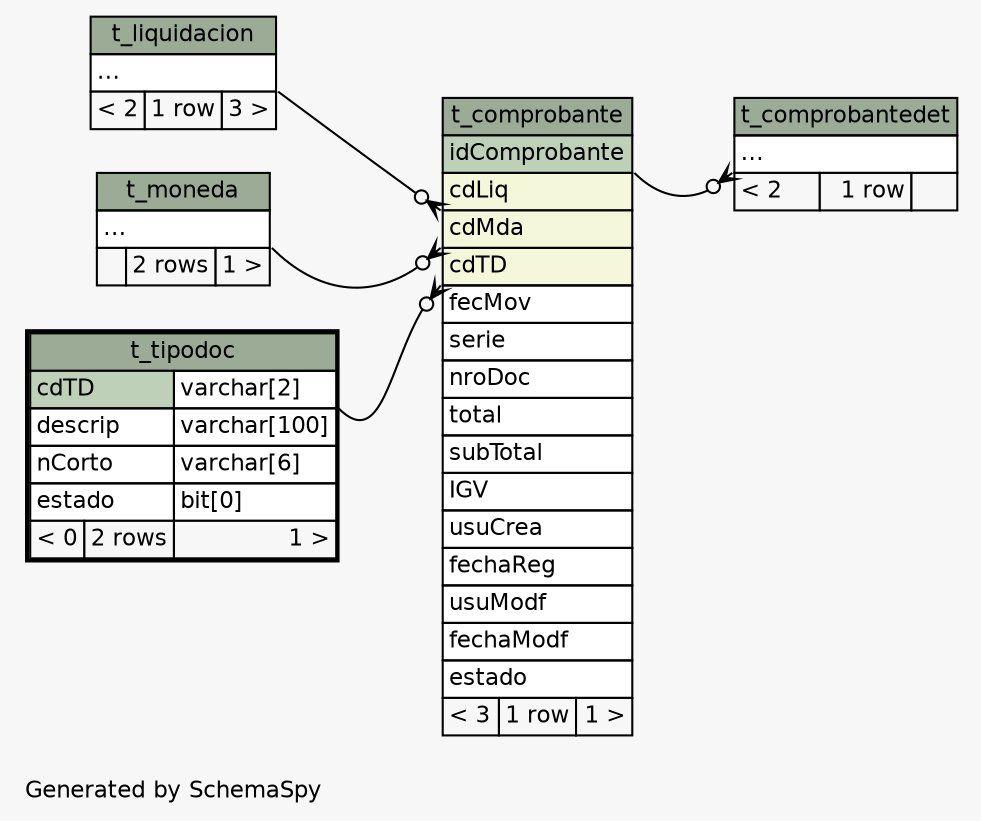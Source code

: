 // dot null on Windows 7 6.1
// SchemaSpy rev 590
digraph "twoDegreesRelationshipsDiagram" {
  graph [
    rankdir="RL"
    bgcolor="#f7f7f7"
    label="\nGenerated by SchemaSpy"
    labeljust="l"
    nodesep="0.18"
    ranksep="0.46"
    fontname="Helvetica"
    fontsize="11"
  ];
  node [
    fontname="Helvetica"
    fontsize="11"
    shape="plaintext"
  ];
  edge [
    arrowsize="0.8"
  ];
  "t_comprobante":"cdLiq":sw -> "t_liquidacion":"elipses":se [arrowhead=none dir=back arrowtail=crowodot];
  "t_comprobante":"cdMda":sw -> "t_moneda":"elipses":se [arrowhead=none dir=back arrowtail=crowodot];
  "t_comprobante":"cdTD":sw -> "t_tipodoc":"cdTD.type":se [arrowhead=none dir=back arrowtail=crowodot];
  "t_comprobantedet":"elipses":sw -> "t_comprobante":"idComprobante":se [arrowhead=none dir=back arrowtail=crowodot];
  "t_comprobante" [
    label=<
    <TABLE BORDER="0" CELLBORDER="1" CELLSPACING="0" BGCOLOR="#ffffff">
      <TR><TD COLSPAN="3" BGCOLOR="#9bab96" ALIGN="CENTER">t_comprobante</TD></TR>
      <TR><TD PORT="idComprobante" COLSPAN="3" BGCOLOR="#bed1b8" ALIGN="LEFT">idComprobante</TD></TR>
      <TR><TD PORT="cdLiq" COLSPAN="3" BGCOLOR="#f4f7da" ALIGN="LEFT">cdLiq</TD></TR>
      <TR><TD PORT="cdMda" COLSPAN="3" BGCOLOR="#f4f7da" ALIGN="LEFT">cdMda</TD></TR>
      <TR><TD PORT="cdTD" COLSPAN="3" BGCOLOR="#f4f7da" ALIGN="LEFT">cdTD</TD></TR>
      <TR><TD PORT="fecMov" COLSPAN="3" ALIGN="LEFT">fecMov</TD></TR>
      <TR><TD PORT="serie" COLSPAN="3" ALIGN="LEFT">serie</TD></TR>
      <TR><TD PORT="nroDoc" COLSPAN="3" ALIGN="LEFT">nroDoc</TD></TR>
      <TR><TD PORT="total" COLSPAN="3" ALIGN="LEFT">total</TD></TR>
      <TR><TD PORT="subTotal" COLSPAN="3" ALIGN="LEFT">subTotal</TD></TR>
      <TR><TD PORT="IGV" COLSPAN="3" ALIGN="LEFT">IGV</TD></TR>
      <TR><TD PORT="usuCrea" COLSPAN="3" ALIGN="LEFT">usuCrea</TD></TR>
      <TR><TD PORT="fechaReg" COLSPAN="3" ALIGN="LEFT">fechaReg</TD></TR>
      <TR><TD PORT="usuModf" COLSPAN="3" ALIGN="LEFT">usuModf</TD></TR>
      <TR><TD PORT="fechaModf" COLSPAN="3" ALIGN="LEFT">fechaModf</TD></TR>
      <TR><TD PORT="estado" COLSPAN="3" ALIGN="LEFT">estado</TD></TR>
      <TR><TD ALIGN="LEFT" BGCOLOR="#f7f7f7">&lt; 3</TD><TD ALIGN="RIGHT" BGCOLOR="#f7f7f7">1 row</TD><TD ALIGN="RIGHT" BGCOLOR="#f7f7f7">1 &gt;</TD></TR>
    </TABLE>>
    URL="t_comprobante.html"
    tooltip="t_comprobante"
  ];
  "t_comprobantedet" [
    label=<
    <TABLE BORDER="0" CELLBORDER="1" CELLSPACING="0" BGCOLOR="#ffffff">
      <TR><TD COLSPAN="3" BGCOLOR="#9bab96" ALIGN="CENTER">t_comprobantedet</TD></TR>
      <TR><TD PORT="elipses" COLSPAN="3" ALIGN="LEFT">...</TD></TR>
      <TR><TD ALIGN="LEFT" BGCOLOR="#f7f7f7">&lt; 2</TD><TD ALIGN="RIGHT" BGCOLOR="#f7f7f7">1 row</TD><TD ALIGN="RIGHT" BGCOLOR="#f7f7f7">  </TD></TR>
    </TABLE>>
    URL="t_comprobantedet.html"
    tooltip="t_comprobantedet"
  ];
  "t_liquidacion" [
    label=<
    <TABLE BORDER="0" CELLBORDER="1" CELLSPACING="0" BGCOLOR="#ffffff">
      <TR><TD COLSPAN="3" BGCOLOR="#9bab96" ALIGN="CENTER">t_liquidacion</TD></TR>
      <TR><TD PORT="elipses" COLSPAN="3" ALIGN="LEFT">...</TD></TR>
      <TR><TD ALIGN="LEFT" BGCOLOR="#f7f7f7">&lt; 2</TD><TD ALIGN="RIGHT" BGCOLOR="#f7f7f7">1 row</TD><TD ALIGN="RIGHT" BGCOLOR="#f7f7f7">3 &gt;</TD></TR>
    </TABLE>>
    URL="t_liquidacion.html"
    tooltip="t_liquidacion"
  ];
  "t_moneda" [
    label=<
    <TABLE BORDER="0" CELLBORDER="1" CELLSPACING="0" BGCOLOR="#ffffff">
      <TR><TD COLSPAN="3" BGCOLOR="#9bab96" ALIGN="CENTER">t_moneda</TD></TR>
      <TR><TD PORT="elipses" COLSPAN="3" ALIGN="LEFT">...</TD></TR>
      <TR><TD ALIGN="LEFT" BGCOLOR="#f7f7f7">  </TD><TD ALIGN="RIGHT" BGCOLOR="#f7f7f7">2 rows</TD><TD ALIGN="RIGHT" BGCOLOR="#f7f7f7">1 &gt;</TD></TR>
    </TABLE>>
    URL="t_moneda.html"
    tooltip="t_moneda"
  ];
  "t_tipodoc" [
    label=<
    <TABLE BORDER="2" CELLBORDER="1" CELLSPACING="0" BGCOLOR="#ffffff">
      <TR><TD COLSPAN="3" BGCOLOR="#9bab96" ALIGN="CENTER">t_tipodoc</TD></TR>
      <TR><TD PORT="cdTD" COLSPAN="2" BGCOLOR="#bed1b8" ALIGN="LEFT">cdTD</TD><TD PORT="cdTD.type" ALIGN="LEFT">varchar[2]</TD></TR>
      <TR><TD PORT="descrip" COLSPAN="2" ALIGN="LEFT">descrip</TD><TD PORT="descrip.type" ALIGN="LEFT">varchar[100]</TD></TR>
      <TR><TD PORT="nCorto" COLSPAN="2" ALIGN="LEFT">nCorto</TD><TD PORT="nCorto.type" ALIGN="LEFT">varchar[6]</TD></TR>
      <TR><TD PORT="estado" COLSPAN="2" ALIGN="LEFT">estado</TD><TD PORT="estado.type" ALIGN="LEFT">bit[0]</TD></TR>
      <TR><TD ALIGN="LEFT" BGCOLOR="#f7f7f7">&lt; 0</TD><TD ALIGN="RIGHT" BGCOLOR="#f7f7f7">2 rows</TD><TD ALIGN="RIGHT" BGCOLOR="#f7f7f7">1 &gt;</TD></TR>
    </TABLE>>
    URL="t_tipodoc.html"
    tooltip="t_tipodoc"
  ];
}

